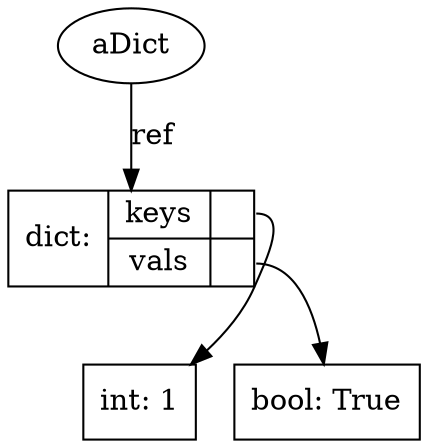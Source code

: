 digraph G {
    overlap=false;

    name3498784 [label="aDict", shape="ellipse"];
    dict3661232 [label="dict: | {keys|vals}|{<k0>|<v0>}", shape="record"];
    int8402312 [label="int: 1", shape="box"];
    bool [label="bool: True", shape="box"];

    dict3661232:k0 -> int8402312 [label=""];
    dict3661232:v0 -> bool [label=""];
    name3498784 -> dict3661232 [label="ref"];

}
